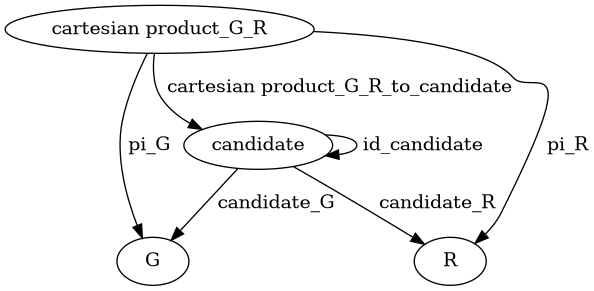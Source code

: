 @startuml
digraph Diagram {
  "G";
  "R";
  "candidate";
  "cartesian product_G_R"->"G" [label=" pi_G"];
  "cartesian product_G_R"->"R" [label=" pi_R"];
  "candidate"->"G" [label=" candidate_G"];
  "candidate"->"R" [label=" candidate_R"];
  "cartesian product_G_R"->"candidate" [label=" cartesian product_G_R_to_candidate"];
  "candidate"->"candidate" [label=" id_candidate"];
}
@enduml
